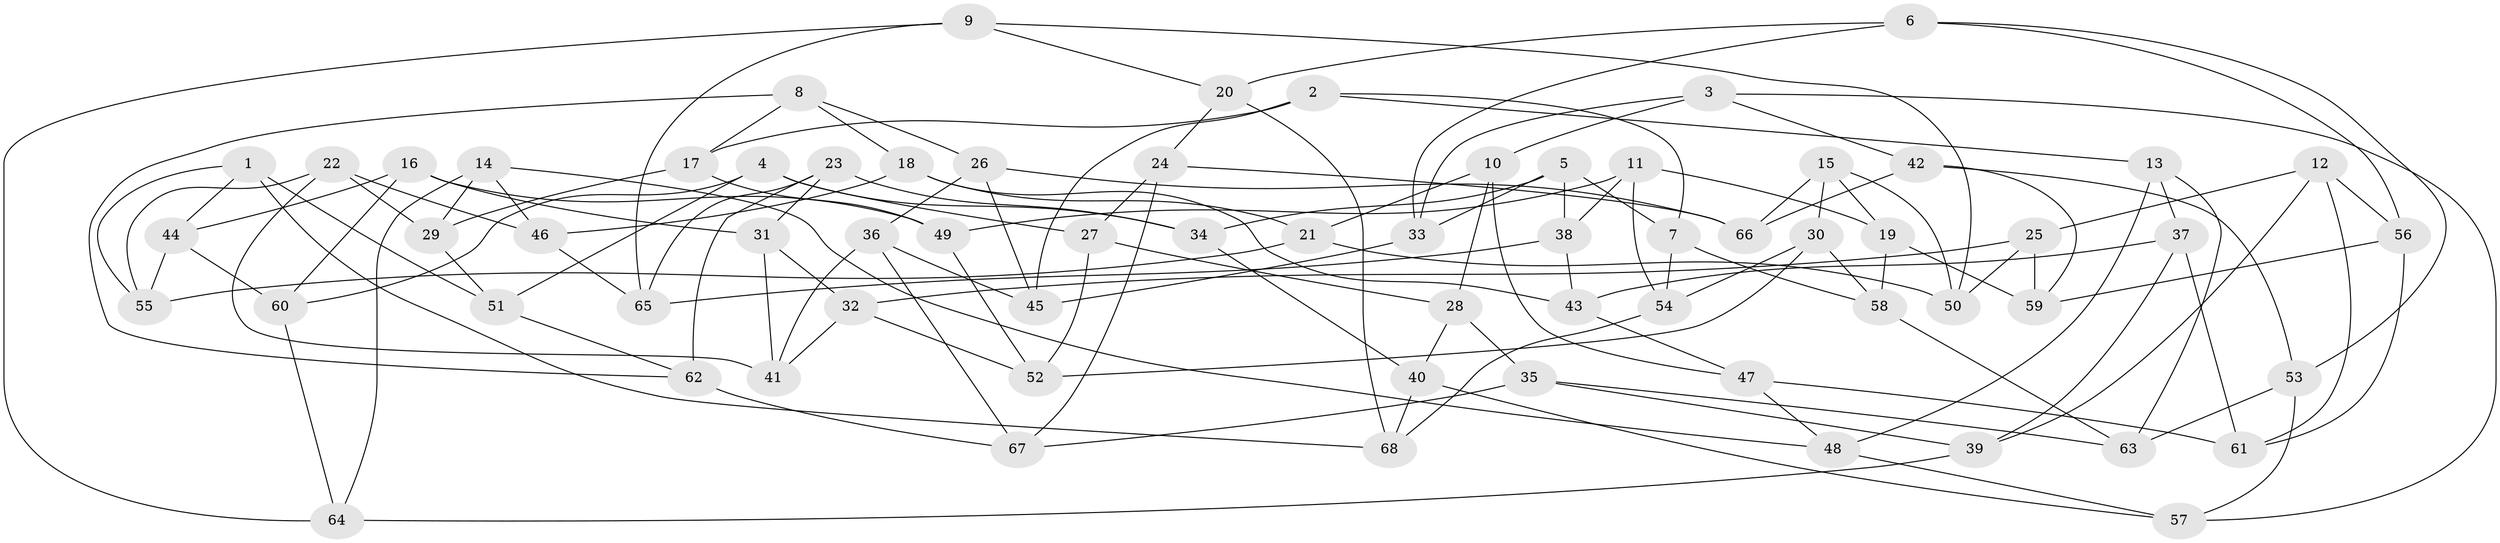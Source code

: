 // coarse degree distribution, {4: 0.3, 6: 0.6, 5: 0.1}
// Generated by graph-tools (version 1.1) at 2025/24/03/03/25 07:24:30]
// undirected, 68 vertices, 136 edges
graph export_dot {
graph [start="1"]
  node [color=gray90,style=filled];
  1;
  2;
  3;
  4;
  5;
  6;
  7;
  8;
  9;
  10;
  11;
  12;
  13;
  14;
  15;
  16;
  17;
  18;
  19;
  20;
  21;
  22;
  23;
  24;
  25;
  26;
  27;
  28;
  29;
  30;
  31;
  32;
  33;
  34;
  35;
  36;
  37;
  38;
  39;
  40;
  41;
  42;
  43;
  44;
  45;
  46;
  47;
  48;
  49;
  50;
  51;
  52;
  53;
  54;
  55;
  56;
  57;
  58;
  59;
  60;
  61;
  62;
  63;
  64;
  65;
  66;
  67;
  68;
  1 -- 68;
  1 -- 51;
  1 -- 44;
  1 -- 55;
  2 -- 45;
  2 -- 7;
  2 -- 17;
  2 -- 13;
  3 -- 57;
  3 -- 42;
  3 -- 33;
  3 -- 10;
  4 -- 51;
  4 -- 27;
  4 -- 34;
  4 -- 60;
  5 -- 38;
  5 -- 34;
  5 -- 33;
  5 -- 7;
  6 -- 20;
  6 -- 33;
  6 -- 53;
  6 -- 56;
  7 -- 54;
  7 -- 58;
  8 -- 62;
  8 -- 18;
  8 -- 17;
  8 -- 26;
  9 -- 50;
  9 -- 65;
  9 -- 64;
  9 -- 20;
  10 -- 21;
  10 -- 28;
  10 -- 47;
  11 -- 54;
  11 -- 49;
  11 -- 38;
  11 -- 19;
  12 -- 56;
  12 -- 61;
  12 -- 39;
  12 -- 25;
  13 -- 48;
  13 -- 63;
  13 -- 37;
  14 -- 64;
  14 -- 46;
  14 -- 29;
  14 -- 48;
  15 -- 19;
  15 -- 66;
  15 -- 50;
  15 -- 30;
  16 -- 44;
  16 -- 49;
  16 -- 60;
  16 -- 31;
  17 -- 29;
  17 -- 49;
  18 -- 21;
  18 -- 43;
  18 -- 46;
  19 -- 58;
  19 -- 59;
  20 -- 68;
  20 -- 24;
  21 -- 55;
  21 -- 50;
  22 -- 29;
  22 -- 46;
  22 -- 55;
  22 -- 41;
  23 -- 62;
  23 -- 31;
  23 -- 34;
  23 -- 65;
  24 -- 66;
  24 -- 67;
  24 -- 27;
  25 -- 32;
  25 -- 59;
  25 -- 50;
  26 -- 66;
  26 -- 45;
  26 -- 36;
  27 -- 28;
  27 -- 52;
  28 -- 35;
  28 -- 40;
  29 -- 51;
  30 -- 54;
  30 -- 58;
  30 -- 52;
  31 -- 41;
  31 -- 32;
  32 -- 41;
  32 -- 52;
  33 -- 45;
  34 -- 40;
  35 -- 63;
  35 -- 39;
  35 -- 67;
  36 -- 67;
  36 -- 41;
  36 -- 45;
  37 -- 39;
  37 -- 61;
  37 -- 43;
  38 -- 65;
  38 -- 43;
  39 -- 64;
  40 -- 68;
  40 -- 57;
  42 -- 66;
  42 -- 53;
  42 -- 59;
  43 -- 47;
  44 -- 60;
  44 -- 55;
  46 -- 65;
  47 -- 61;
  47 -- 48;
  48 -- 57;
  49 -- 52;
  51 -- 62;
  53 -- 57;
  53 -- 63;
  54 -- 68;
  56 -- 59;
  56 -- 61;
  58 -- 63;
  60 -- 64;
  62 -- 67;
}
